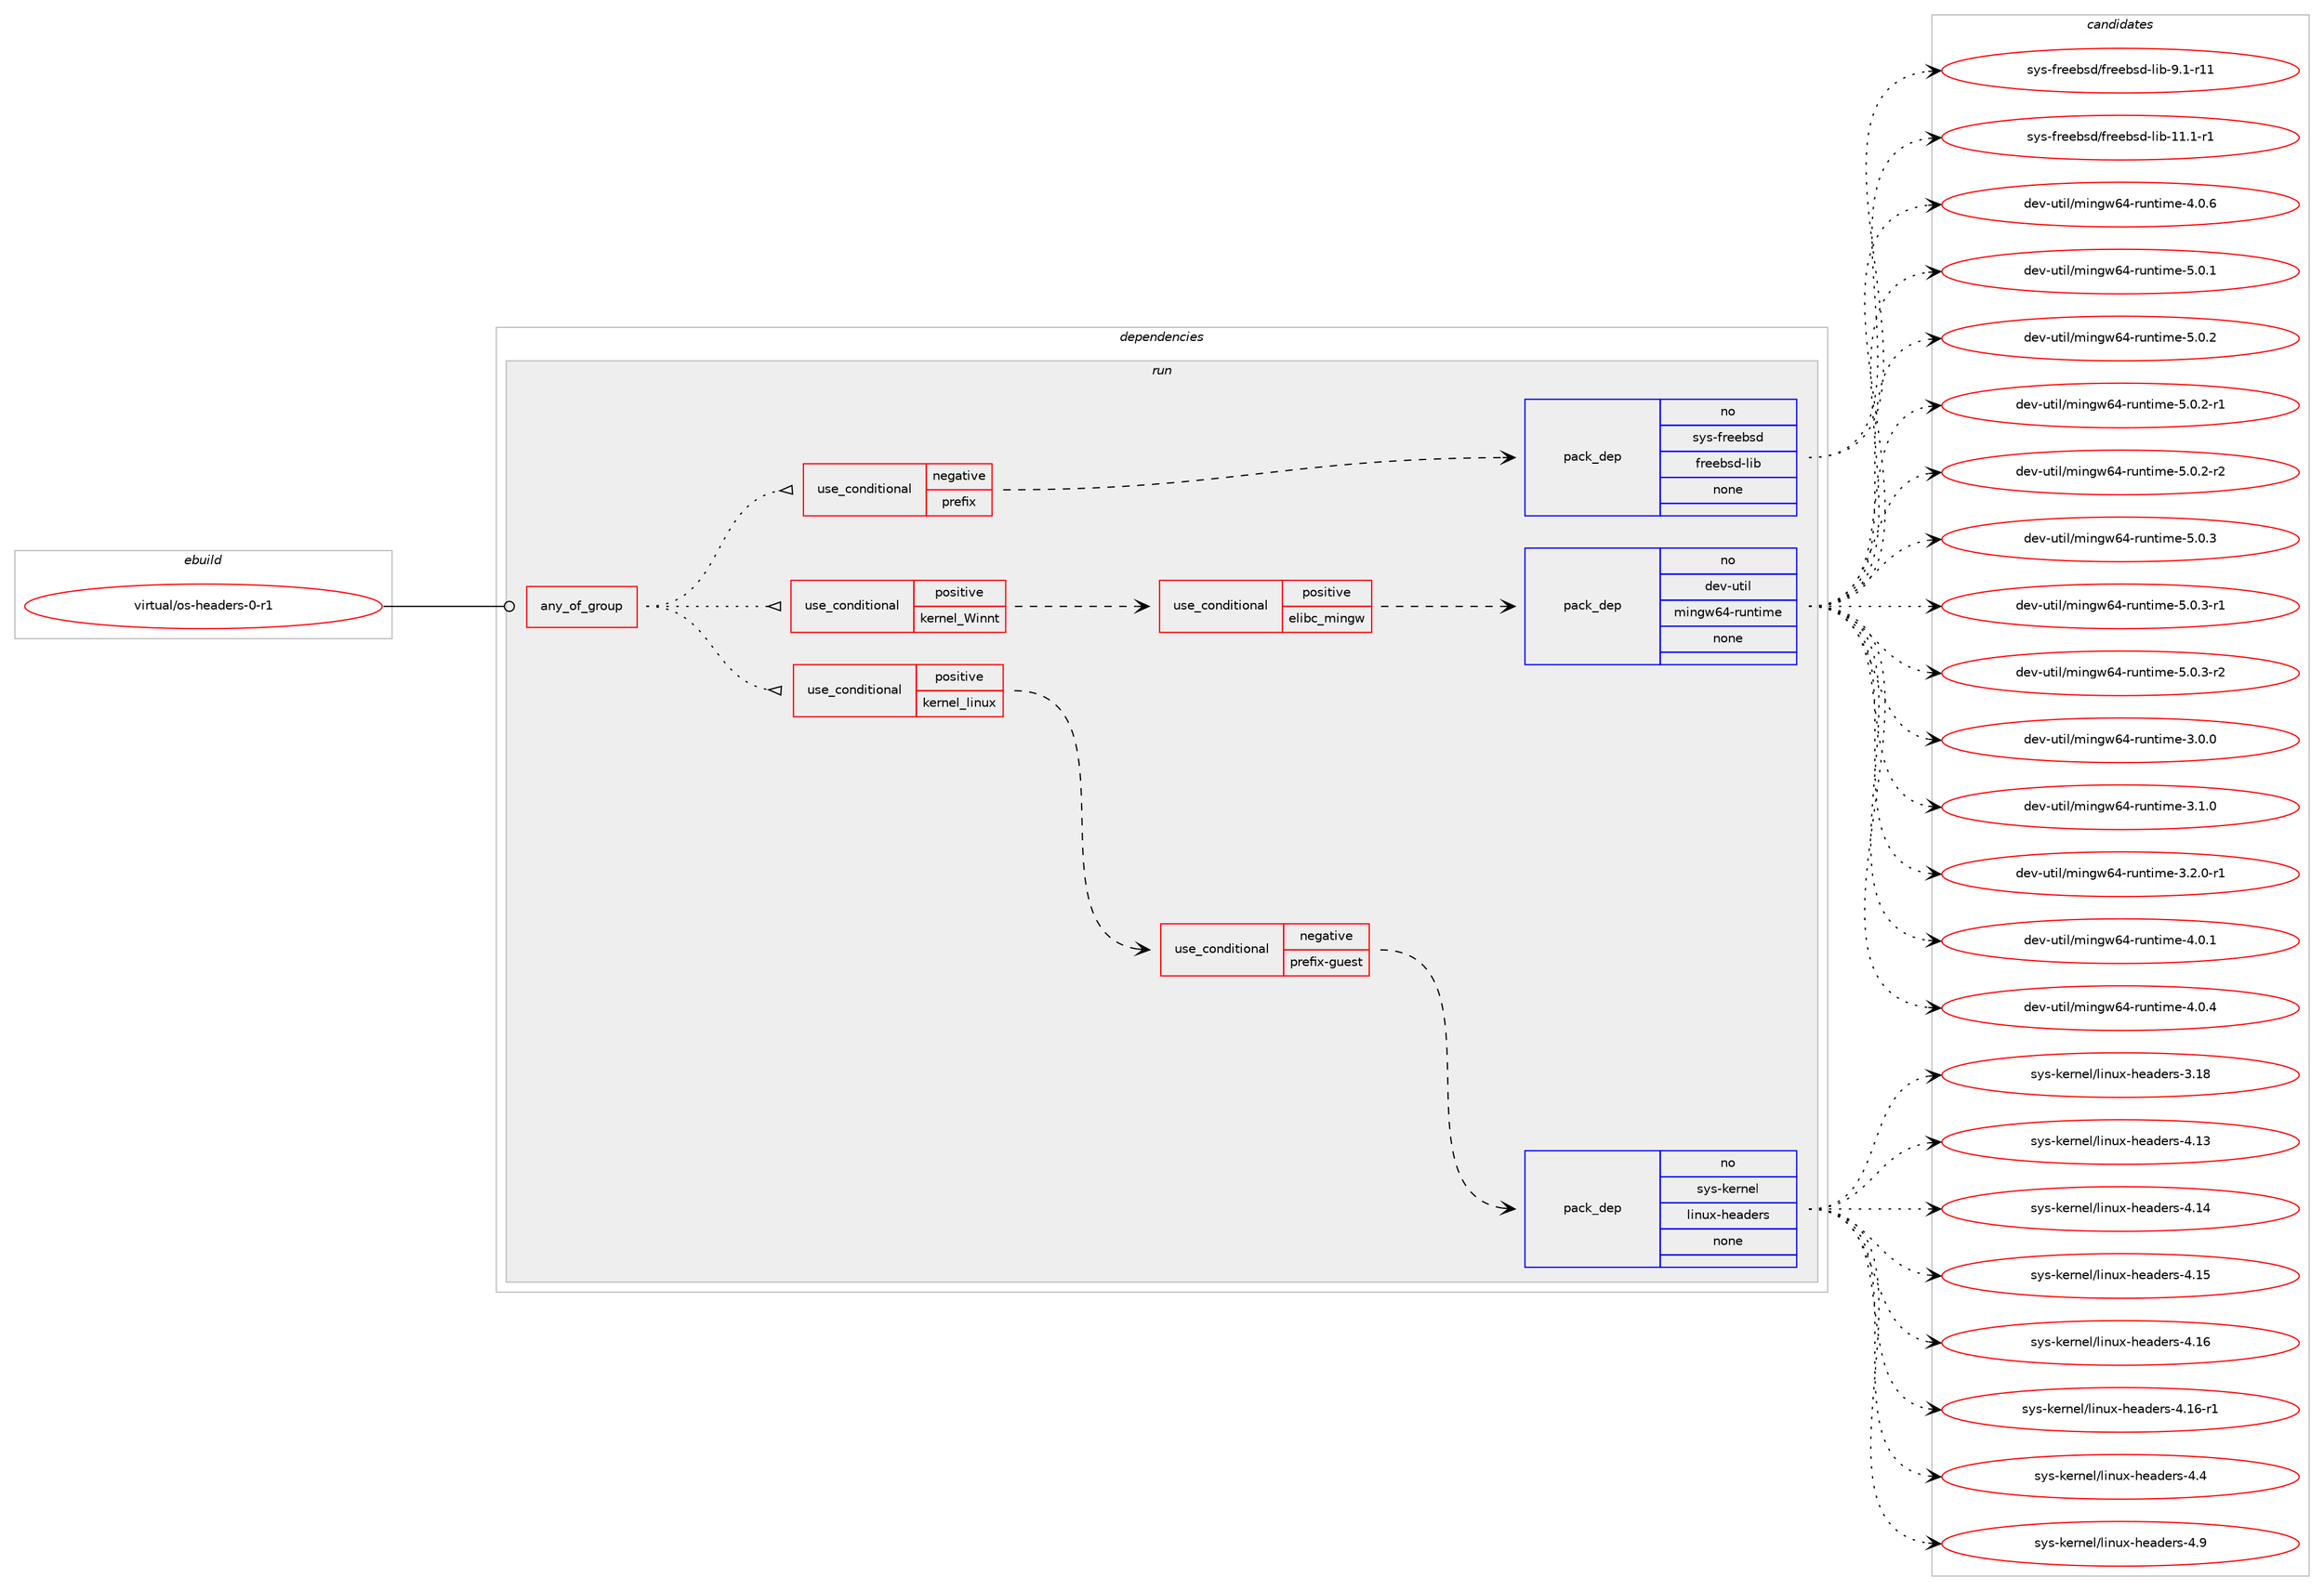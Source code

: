 digraph prolog {

# *************
# Graph options
# *************

newrank=true;
concentrate=true;
compound=true;
graph [rankdir=LR,fontname=Helvetica,fontsize=10,ranksep=1.5];#, ranksep=2.5, nodesep=0.2];
edge  [arrowhead=vee];
node  [fontname=Helvetica,fontsize=10];

# **********
# The ebuild
# **********

subgraph cluster_leftcol {
color=gray;
rank=same;
label=<<i>ebuild</i>>;
id [label="virtual/os-headers-0-r1", color=red, width=4, href="../virtual/os-headers-0-r1.svg"];
}

# ****************
# The dependencies
# ****************

subgraph cluster_midcol {
color=gray;
label=<<i>dependencies</i>>;
subgraph cluster_compile {
fillcolor="#eeeeee";
style=filled;
label=<<i>compile</i>>;
}
subgraph cluster_compileandrun {
fillcolor="#eeeeee";
style=filled;
label=<<i>compile and run</i>>;
}
subgraph cluster_run {
fillcolor="#eeeeee";
style=filled;
label=<<i>run</i>>;
subgraph any62 {
dependency8510 [label=<<TABLE BORDER="0" CELLBORDER="1" CELLSPACING="0" CELLPADDING="4"><TR><TD CELLPADDING="10">any_of_group</TD></TR></TABLE>>, shape=none, color=red];subgraph cond1144 {
dependency8511 [label=<<TABLE BORDER="0" CELLBORDER="1" CELLSPACING="0" CELLPADDING="4"><TR><TD ROWSPAN="3" CELLPADDING="10">use_conditional</TD></TR><TR><TD>positive</TD></TR><TR><TD>kernel_linux</TD></TR></TABLE>>, shape=none, color=red];
subgraph cond1145 {
dependency8512 [label=<<TABLE BORDER="0" CELLBORDER="1" CELLSPACING="0" CELLPADDING="4"><TR><TD ROWSPAN="3" CELLPADDING="10">use_conditional</TD></TR><TR><TD>negative</TD></TR><TR><TD>prefix-guest</TD></TR></TABLE>>, shape=none, color=red];
subgraph pack7303 {
dependency8513 [label=<<TABLE BORDER="0" CELLBORDER="1" CELLSPACING="0" CELLPADDING="4" WIDTH="220"><TR><TD ROWSPAN="6" CELLPADDING="30">pack_dep</TD></TR><TR><TD WIDTH="110">no</TD></TR><TR><TD>sys-kernel</TD></TR><TR><TD>linux-headers</TD></TR><TR><TD>none</TD></TR><TR><TD></TD></TR></TABLE>>, shape=none, color=blue];
}
dependency8512:e -> dependency8513:w [weight=20,style="dashed",arrowhead="vee"];
}
dependency8511:e -> dependency8512:w [weight=20,style="dashed",arrowhead="vee"];
}
dependency8510:e -> dependency8511:w [weight=20,style="dotted",arrowhead="oinv"];
subgraph cond1146 {
dependency8514 [label=<<TABLE BORDER="0" CELLBORDER="1" CELLSPACING="0" CELLPADDING="4"><TR><TD ROWSPAN="3" CELLPADDING="10">use_conditional</TD></TR><TR><TD>positive</TD></TR><TR><TD>kernel_Winnt</TD></TR></TABLE>>, shape=none, color=red];
subgraph cond1147 {
dependency8515 [label=<<TABLE BORDER="0" CELLBORDER="1" CELLSPACING="0" CELLPADDING="4"><TR><TD ROWSPAN="3" CELLPADDING="10">use_conditional</TD></TR><TR><TD>positive</TD></TR><TR><TD>elibc_mingw</TD></TR></TABLE>>, shape=none, color=red];
subgraph pack7304 {
dependency8516 [label=<<TABLE BORDER="0" CELLBORDER="1" CELLSPACING="0" CELLPADDING="4" WIDTH="220"><TR><TD ROWSPAN="6" CELLPADDING="30">pack_dep</TD></TR><TR><TD WIDTH="110">no</TD></TR><TR><TD>dev-util</TD></TR><TR><TD>mingw64-runtime</TD></TR><TR><TD>none</TD></TR><TR><TD></TD></TR></TABLE>>, shape=none, color=blue];
}
dependency8515:e -> dependency8516:w [weight=20,style="dashed",arrowhead="vee"];
}
dependency8514:e -> dependency8515:w [weight=20,style="dashed",arrowhead="vee"];
}
dependency8510:e -> dependency8514:w [weight=20,style="dotted",arrowhead="oinv"];
subgraph cond1148 {
dependency8517 [label=<<TABLE BORDER="0" CELLBORDER="1" CELLSPACING="0" CELLPADDING="4"><TR><TD ROWSPAN="3" CELLPADDING="10">use_conditional</TD></TR><TR><TD>negative</TD></TR><TR><TD>prefix</TD></TR></TABLE>>, shape=none, color=red];
subgraph pack7305 {
dependency8518 [label=<<TABLE BORDER="0" CELLBORDER="1" CELLSPACING="0" CELLPADDING="4" WIDTH="220"><TR><TD ROWSPAN="6" CELLPADDING="30">pack_dep</TD></TR><TR><TD WIDTH="110">no</TD></TR><TR><TD>sys-freebsd</TD></TR><TR><TD>freebsd-lib</TD></TR><TR><TD>none</TD></TR><TR><TD></TD></TR></TABLE>>, shape=none, color=blue];
}
dependency8517:e -> dependency8518:w [weight=20,style="dashed",arrowhead="vee"];
}
dependency8510:e -> dependency8517:w [weight=20,style="dotted",arrowhead="oinv"];
}
id:e -> dependency8510:w [weight=20,style="solid",arrowhead="odot"];
}
}

# **************
# The candidates
# **************

subgraph cluster_choices {
rank=same;
color=gray;
label=<<i>candidates</i>>;

subgraph choice7303 {
color=black;
nodesep=1;
choice115121115451071011141101011084710810511011712045104101971001011141154551464956 [label="sys-kernel/linux-headers-3.18", color=red, width=4,href="../sys-kernel/linux-headers-3.18.svg"];
choice115121115451071011141101011084710810511011712045104101971001011141154552464951 [label="sys-kernel/linux-headers-4.13", color=red, width=4,href="../sys-kernel/linux-headers-4.13.svg"];
choice115121115451071011141101011084710810511011712045104101971001011141154552464952 [label="sys-kernel/linux-headers-4.14", color=red, width=4,href="../sys-kernel/linux-headers-4.14.svg"];
choice115121115451071011141101011084710810511011712045104101971001011141154552464953 [label="sys-kernel/linux-headers-4.15", color=red, width=4,href="../sys-kernel/linux-headers-4.15.svg"];
choice115121115451071011141101011084710810511011712045104101971001011141154552464954 [label="sys-kernel/linux-headers-4.16", color=red, width=4,href="../sys-kernel/linux-headers-4.16.svg"];
choice1151211154510710111411010110847108105110117120451041019710010111411545524649544511449 [label="sys-kernel/linux-headers-4.16-r1", color=red, width=4,href="../sys-kernel/linux-headers-4.16-r1.svg"];
choice1151211154510710111411010110847108105110117120451041019710010111411545524652 [label="sys-kernel/linux-headers-4.4", color=red, width=4,href="../sys-kernel/linux-headers-4.4.svg"];
choice1151211154510710111411010110847108105110117120451041019710010111411545524657 [label="sys-kernel/linux-headers-4.9", color=red, width=4,href="../sys-kernel/linux-headers-4.9.svg"];
dependency8513:e -> choice115121115451071011141101011084710810511011712045104101971001011141154551464956:w [style=dotted,weight="100"];
dependency8513:e -> choice115121115451071011141101011084710810511011712045104101971001011141154552464951:w [style=dotted,weight="100"];
dependency8513:e -> choice115121115451071011141101011084710810511011712045104101971001011141154552464952:w [style=dotted,weight="100"];
dependency8513:e -> choice115121115451071011141101011084710810511011712045104101971001011141154552464953:w [style=dotted,weight="100"];
dependency8513:e -> choice115121115451071011141101011084710810511011712045104101971001011141154552464954:w [style=dotted,weight="100"];
dependency8513:e -> choice1151211154510710111411010110847108105110117120451041019710010111411545524649544511449:w [style=dotted,weight="100"];
dependency8513:e -> choice1151211154510710111411010110847108105110117120451041019710010111411545524652:w [style=dotted,weight="100"];
dependency8513:e -> choice1151211154510710111411010110847108105110117120451041019710010111411545524657:w [style=dotted,weight="100"];
}
subgraph choice7304 {
color=black;
nodesep=1;
choice1001011184511711610510847109105110103119545245114117110116105109101455146484648 [label="dev-util/mingw64-runtime-3.0.0", color=red, width=4,href="../dev-util/mingw64-runtime-3.0.0.svg"];
choice1001011184511711610510847109105110103119545245114117110116105109101455146494648 [label="dev-util/mingw64-runtime-3.1.0", color=red, width=4,href="../dev-util/mingw64-runtime-3.1.0.svg"];
choice10010111845117116105108471091051101031195452451141171101161051091014551465046484511449 [label="dev-util/mingw64-runtime-3.2.0-r1", color=red, width=4,href="../dev-util/mingw64-runtime-3.2.0-r1.svg"];
choice1001011184511711610510847109105110103119545245114117110116105109101455246484649 [label="dev-util/mingw64-runtime-4.0.1", color=red, width=4,href="../dev-util/mingw64-runtime-4.0.1.svg"];
choice1001011184511711610510847109105110103119545245114117110116105109101455246484652 [label="dev-util/mingw64-runtime-4.0.4", color=red, width=4,href="../dev-util/mingw64-runtime-4.0.4.svg"];
choice1001011184511711610510847109105110103119545245114117110116105109101455246484654 [label="dev-util/mingw64-runtime-4.0.6", color=red, width=4,href="../dev-util/mingw64-runtime-4.0.6.svg"];
choice1001011184511711610510847109105110103119545245114117110116105109101455346484649 [label="dev-util/mingw64-runtime-5.0.1", color=red, width=4,href="../dev-util/mingw64-runtime-5.0.1.svg"];
choice1001011184511711610510847109105110103119545245114117110116105109101455346484650 [label="dev-util/mingw64-runtime-5.0.2", color=red, width=4,href="../dev-util/mingw64-runtime-5.0.2.svg"];
choice10010111845117116105108471091051101031195452451141171101161051091014553464846504511449 [label="dev-util/mingw64-runtime-5.0.2-r1", color=red, width=4,href="../dev-util/mingw64-runtime-5.0.2-r1.svg"];
choice10010111845117116105108471091051101031195452451141171101161051091014553464846504511450 [label="dev-util/mingw64-runtime-5.0.2-r2", color=red, width=4,href="../dev-util/mingw64-runtime-5.0.2-r2.svg"];
choice1001011184511711610510847109105110103119545245114117110116105109101455346484651 [label="dev-util/mingw64-runtime-5.0.3", color=red, width=4,href="../dev-util/mingw64-runtime-5.0.3.svg"];
choice10010111845117116105108471091051101031195452451141171101161051091014553464846514511449 [label="dev-util/mingw64-runtime-5.0.3-r1", color=red, width=4,href="../dev-util/mingw64-runtime-5.0.3-r1.svg"];
choice10010111845117116105108471091051101031195452451141171101161051091014553464846514511450 [label="dev-util/mingw64-runtime-5.0.3-r2", color=red, width=4,href="../dev-util/mingw64-runtime-5.0.3-r2.svg"];
dependency8516:e -> choice1001011184511711610510847109105110103119545245114117110116105109101455146484648:w [style=dotted,weight="100"];
dependency8516:e -> choice1001011184511711610510847109105110103119545245114117110116105109101455146494648:w [style=dotted,weight="100"];
dependency8516:e -> choice10010111845117116105108471091051101031195452451141171101161051091014551465046484511449:w [style=dotted,weight="100"];
dependency8516:e -> choice1001011184511711610510847109105110103119545245114117110116105109101455246484649:w [style=dotted,weight="100"];
dependency8516:e -> choice1001011184511711610510847109105110103119545245114117110116105109101455246484652:w [style=dotted,weight="100"];
dependency8516:e -> choice1001011184511711610510847109105110103119545245114117110116105109101455246484654:w [style=dotted,weight="100"];
dependency8516:e -> choice1001011184511711610510847109105110103119545245114117110116105109101455346484649:w [style=dotted,weight="100"];
dependency8516:e -> choice1001011184511711610510847109105110103119545245114117110116105109101455346484650:w [style=dotted,weight="100"];
dependency8516:e -> choice10010111845117116105108471091051101031195452451141171101161051091014553464846504511449:w [style=dotted,weight="100"];
dependency8516:e -> choice10010111845117116105108471091051101031195452451141171101161051091014553464846504511450:w [style=dotted,weight="100"];
dependency8516:e -> choice1001011184511711610510847109105110103119545245114117110116105109101455346484651:w [style=dotted,weight="100"];
dependency8516:e -> choice10010111845117116105108471091051101031195452451141171101161051091014553464846514511449:w [style=dotted,weight="100"];
dependency8516:e -> choice10010111845117116105108471091051101031195452451141171101161051091014553464846514511450:w [style=dotted,weight="100"];
}
subgraph choice7305 {
color=black;
nodesep=1;
choice11512111545102114101101981151004710211410110198115100451081059845494946494511449 [label="sys-freebsd/freebsd-lib-11.1-r1", color=red, width=4,href="../sys-freebsd/freebsd-lib-11.1-r1.svg"];
choice11512111545102114101101981151004710211410110198115100451081059845574649451144949 [label="sys-freebsd/freebsd-lib-9.1-r11", color=red, width=4,href="../sys-freebsd/freebsd-lib-9.1-r11.svg"];
dependency8518:e -> choice11512111545102114101101981151004710211410110198115100451081059845494946494511449:w [style=dotted,weight="100"];
dependency8518:e -> choice11512111545102114101101981151004710211410110198115100451081059845574649451144949:w [style=dotted,weight="100"];
}
}

}
